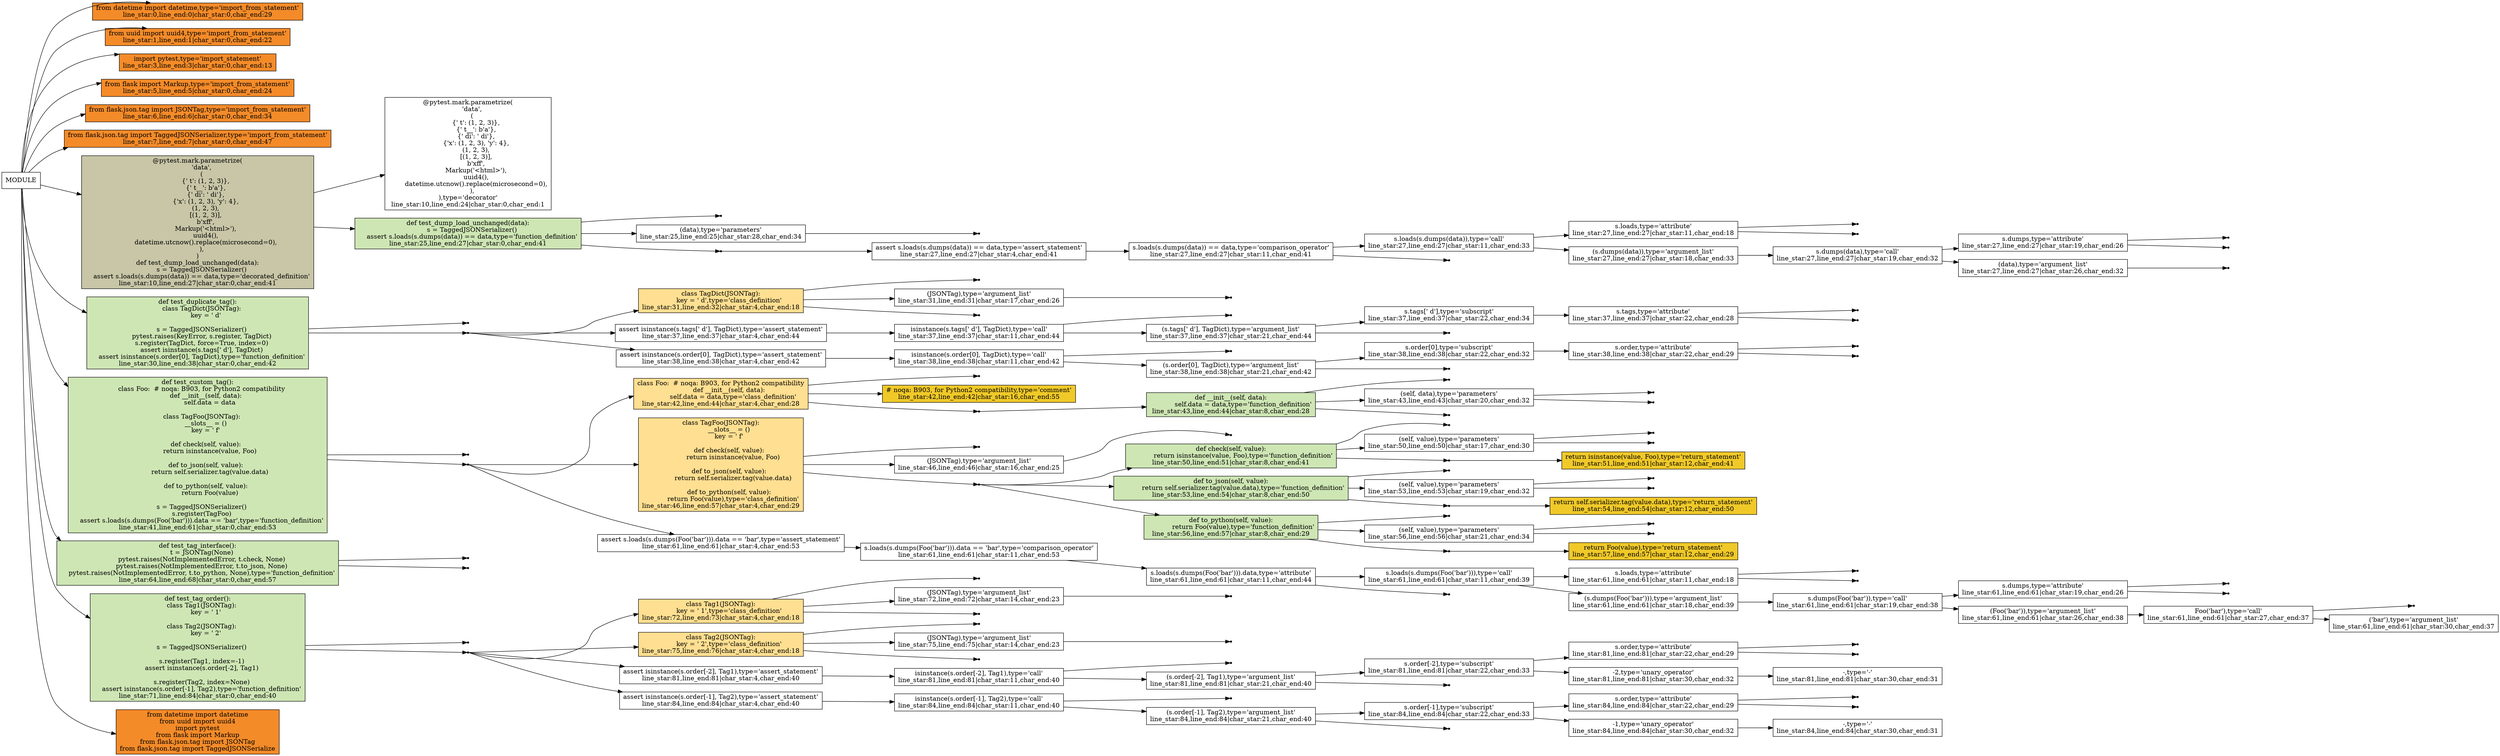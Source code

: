 digraph G{
rankdir="LR";
"MODULE"[shape="box",fillcolor="white",style=filled];
"from datetime import datetime,type='import_from_statement'\nline_star:0,line_end:0|char_star:0,char_end:29"[shape="box",fillcolor="#f48b29",style=filled];
"MODULE"->"from datetime import datetime,type='import_from_statement'\nline_star:0,line_end:0|char_star:0,char_end:29";
"from uuid import uuid4,type='import_from_statement'\nline_star:1,line_end:1|char_star:0,char_end:22"[shape="box",fillcolor="#f48b29",style=filled];
"MODULE"->"from uuid import uuid4,type='import_from_statement'\nline_star:1,line_end:1|char_star:0,char_end:22";
"import pytest,type='import_statement'\nline_star:3,line_end:3|char_star:0,char_end:13"[shape="box",fillcolor="#f48b29",style=filled];
"MODULE"->"import pytest,type='import_statement'\nline_star:3,line_end:3|char_star:0,char_end:13";
"from flask import Markup,type='import_from_statement'\nline_star:5,line_end:5|char_star:0,char_end:24"[shape="box",fillcolor="#f48b29",style=filled];
"MODULE"->"from flask import Markup,type='import_from_statement'\nline_star:5,line_end:5|char_star:0,char_end:24";
"from flask.json.tag import JSONTag,type='import_from_statement'\nline_star:6,line_end:6|char_star:0,char_end:34"[shape="box",fillcolor="#f48b29",style=filled];
"MODULE"->"from flask.json.tag import JSONTag,type='import_from_statement'\nline_star:6,line_end:6|char_star:0,char_end:34";
"from flask.json.tag import TaggedJSONSerializer,type='import_from_statement'\nline_star:7,line_end:7|char_star:0,char_end:47"[shape="box",fillcolor="#f48b29",style=filled];
"MODULE"->"from flask.json.tag import TaggedJSONSerializer,type='import_from_statement'\nline_star:7,line_end:7|char_star:0,char_end:47";
"@pytest.mark.parametrize(\n    'data',\n    (\n        {' t': (1, 2, 3)},\n        {' t__': b'a'},\n        {' di': ' di'},\n        {'x': (1, 2, 3), 'y': 4},\n        (1, 2, 3),\n        [(1, 2, 3)],\n        b'\xff',\n        Markup('<html>'),\n        uuid4(),\n        datetime.utcnow().replace(microsecond=0),\n    ),\n)\ndef test_dump_load_unchanged(data):\n    s = TaggedJSONSerializer()\n    assert s.loads(s.dumps(data)) == data,type='decorated_definition'\nline_star:10,line_end:27|char_star:0,char_end:41"[shape="box",fillcolor="#c8c6a7",style=filled];
"MODULE"->"@pytest.mark.parametrize(\n    'data',\n    (\n        {' t': (1, 2, 3)},\n        {' t__': b'a'},\n        {' di': ' di'},\n        {'x': (1, 2, 3), 'y': 4},\n        (1, 2, 3),\n        [(1, 2, 3)],\n        b'\xff',\n        Markup('<html>'),\n        uuid4(),\n        datetime.utcnow().replace(microsecond=0),\n    ),\n)\ndef test_dump_load_unchanged(data):\n    s = TaggedJSONSerializer()\n    assert s.loads(s.dumps(data)) == data,type='decorated_definition'\nline_star:10,line_end:27|char_star:0,char_end:41";
"@pytest.mark.parametrize(\n    'data',\n    (\n        {' t': (1, 2, 3)},\n        {' t__': b'a'},\n        {' di': ' di'},\n        {'x': (1, 2, 3), 'y': 4},\n        (1, 2, 3),\n        [(1, 2, 3)],\n        b'\xff',\n        Markup('<html>'),\n        uuid4(),\n        datetime.utcnow().replace(microsecond=0),\n    ),\n),type='decorator'\nline_star:10,line_end:24|char_star:0,char_end:1"[shape="box",fillcolor="white",style=filled];
"@pytest.mark.parametrize(\n    'data',\n    (\n        {' t': (1, 2, 3)},\n        {' t__': b'a'},\n        {' di': ' di'},\n        {'x': (1, 2, 3), 'y': 4},\n        (1, 2, 3),\n        [(1, 2, 3)],\n        b'\xff',\n        Markup('<html>'),\n        uuid4(),\n        datetime.utcnow().replace(microsecond=0),\n    ),\n)\ndef test_dump_load_unchanged(data):\n    s = TaggedJSONSerializer()\n    assert s.loads(s.dumps(data)) == data,type='decorated_definition'\nline_star:10,line_end:27|char_star:0,char_end:41"->"@pytest.mark.parametrize(\n    'data',\n    (\n        {' t': (1, 2, 3)},\n        {' t__': b'a'},\n        {' di': ' di'},\n        {'x': (1, 2, 3), 'y': 4},\n        (1, 2, 3),\n        [(1, 2, 3)],\n        b'\xff',\n        Markup('<html>'),\n        uuid4(),\n        datetime.utcnow().replace(microsecond=0),\n    ),\n),type='decorator'\nline_star:10,line_end:24|char_star:0,char_end:1";
"def test_dump_load_unchanged(data):\n    s = TaggedJSONSerializer()\n    assert s.loads(s.dumps(data)) == data,type='function_definition'\nline_star:25,line_end:27|char_star:0,char_end:41"[shape="box",fillcolor="#cee6b4",style=filled];
"@pytest.mark.parametrize(\n    'data',\n    (\n        {' t': (1, 2, 3)},\n        {' t__': b'a'},\n        {' di': ' di'},\n        {'x': (1, 2, 3), 'y': 4},\n        (1, 2, 3),\n        [(1, 2, 3)],\n        b'\xff',\n        Markup('<html>'),\n        uuid4(),\n        datetime.utcnow().replace(microsecond=0),\n    ),\n)\ndef test_dump_load_unchanged(data):\n    s = TaggedJSONSerializer()\n    assert s.loads(s.dumps(data)) == data,type='decorated_definition'\nline_star:10,line_end:27|char_star:0,char_end:41"->"def test_dump_load_unchanged(data):\n    s = TaggedJSONSerializer()\n    assert s.loads(s.dumps(data)) == data,type='function_definition'\nline_star:25,line_end:27|char_star:0,char_end:41";
"test_dump_load_unchanged,type='identifier'\nline_star:25,line_end:25|char_star:4,char_end:28"[shape="point",fillcolor="#121013",style=filled];
"def test_dump_load_unchanged(data):\n    s = TaggedJSONSerializer()\n    assert s.loads(s.dumps(data)) == data,type='function_definition'\nline_star:25,line_end:27|char_star:0,char_end:41"->"test_dump_load_unchanged,type='identifier'\nline_star:25,line_end:25|char_star:4,char_end:28";
"(data),type='parameters'\nline_star:25,line_end:25|char_star:28,char_end:34"[shape="box",fillcolor="white",style=filled];
"def test_dump_load_unchanged(data):\n    s = TaggedJSONSerializer()\n    assert s.loads(s.dumps(data)) == data,type='function_definition'\nline_star:25,line_end:27|char_star:0,char_end:41"->"(data),type='parameters'\nline_star:25,line_end:25|char_star:28,char_end:34";
"data,type='identifier'\nline_star:25,line_end:25|char_star:29,char_end:33"[shape="point",fillcolor="#121013",style=filled];
"(data),type='parameters'\nline_star:25,line_end:25|char_star:28,char_end:34"->"data,type='identifier'\nline_star:25,line_end:25|char_star:29,char_end:33";
"type='INFORMATION BLOCK'\nline_star:26,line_end:27|char_star:4,char_end:41"[shape="point",fillcolor="#121013",style=filled];
"def test_dump_load_unchanged(data):\n    s = TaggedJSONSerializer()\n    assert s.loads(s.dumps(data)) == data,type='function_definition'\nline_star:25,line_end:27|char_star:0,char_end:41"->"type='INFORMATION BLOCK'\nline_star:26,line_end:27|char_star:4,char_end:41";
"assert s.loads(s.dumps(data)) == data,type='assert_statement'\nline_star:27,line_end:27|char_star:4,char_end:41"[shape="box",fillcolor="white",style=filled];
"type='INFORMATION BLOCK'\nline_star:26,line_end:27|char_star:4,char_end:41"->"assert s.loads(s.dumps(data)) == data,type='assert_statement'\nline_star:27,line_end:27|char_star:4,char_end:41";
"s.loads(s.dumps(data)) == data,type='comparison_operator'\nline_star:27,line_end:27|char_star:11,char_end:41"[shape="box",fillcolor="white",style=filled];
"assert s.loads(s.dumps(data)) == data,type='assert_statement'\nline_star:27,line_end:27|char_star:4,char_end:41"->"s.loads(s.dumps(data)) == data,type='comparison_operator'\nline_star:27,line_end:27|char_star:11,char_end:41";
"s.loads(s.dumps(data)),type='call'\nline_star:27,line_end:27|char_star:11,char_end:33"[shape="box",fillcolor="white",style=filled];
"s.loads(s.dumps(data)) == data,type='comparison_operator'\nline_star:27,line_end:27|char_star:11,char_end:41"->"s.loads(s.dumps(data)),type='call'\nline_star:27,line_end:27|char_star:11,char_end:33";
"s.loads,type='attribute'\nline_star:27,line_end:27|char_star:11,char_end:18"[shape="box",fillcolor="white",style=filled];
"s.loads(s.dumps(data)),type='call'\nline_star:27,line_end:27|char_star:11,char_end:33"->"s.loads,type='attribute'\nline_star:27,line_end:27|char_star:11,char_end:18";
"s,type='identifier'\nline_star:27,line_end:27|char_star:11,char_end:12"[shape="point",fillcolor="#121013",style=filled];
"s.loads,type='attribute'\nline_star:27,line_end:27|char_star:11,char_end:18"->"s,type='identifier'\nline_star:27,line_end:27|char_star:11,char_end:12";
"loads,type='identifier'\nline_star:27,line_end:27|char_star:13,char_end:18"[shape="point",fillcolor="#121013",style=filled];
"s.loads,type='attribute'\nline_star:27,line_end:27|char_star:11,char_end:18"->"loads,type='identifier'\nline_star:27,line_end:27|char_star:13,char_end:18";
"(s.dumps(data)),type='argument_list'\nline_star:27,line_end:27|char_star:18,char_end:33"[shape="box",fillcolor="white",style=filled];
"s.loads(s.dumps(data)),type='call'\nline_star:27,line_end:27|char_star:11,char_end:33"->"(s.dumps(data)),type='argument_list'\nline_star:27,line_end:27|char_star:18,char_end:33";
"s.dumps(data),type='call'\nline_star:27,line_end:27|char_star:19,char_end:32"[shape="box",fillcolor="white",style=filled];
"(s.dumps(data)),type='argument_list'\nline_star:27,line_end:27|char_star:18,char_end:33"->"s.dumps(data),type='call'\nline_star:27,line_end:27|char_star:19,char_end:32";
"s.dumps,type='attribute'\nline_star:27,line_end:27|char_star:19,char_end:26"[shape="box",fillcolor="white",style=filled];
"s.dumps(data),type='call'\nline_star:27,line_end:27|char_star:19,char_end:32"->"s.dumps,type='attribute'\nline_star:27,line_end:27|char_star:19,char_end:26";
"s,type='identifier'\nline_star:27,line_end:27|char_star:19,char_end:20"[shape="point",fillcolor="#121013",style=filled];
"s.dumps,type='attribute'\nline_star:27,line_end:27|char_star:19,char_end:26"->"s,type='identifier'\nline_star:27,line_end:27|char_star:19,char_end:20";
"dumps,type='identifier'\nline_star:27,line_end:27|char_star:21,char_end:26"[shape="point",fillcolor="#121013",style=filled];
"s.dumps,type='attribute'\nline_star:27,line_end:27|char_star:19,char_end:26"->"dumps,type='identifier'\nline_star:27,line_end:27|char_star:21,char_end:26";
"(data),type='argument_list'\nline_star:27,line_end:27|char_star:26,char_end:32"[shape="box",fillcolor="white",style=filled];
"s.dumps(data),type='call'\nline_star:27,line_end:27|char_star:19,char_end:32"->"(data),type='argument_list'\nline_star:27,line_end:27|char_star:26,char_end:32";
"data,type='identifier'\nline_star:27,line_end:27|char_star:27,char_end:31"[shape="point",fillcolor="#121013",style=filled];
"(data),type='argument_list'\nline_star:27,line_end:27|char_star:26,char_end:32"->"data,type='identifier'\nline_star:27,line_end:27|char_star:27,char_end:31";
"data,type='identifier'\nline_star:27,line_end:27|char_star:37,char_end:41"[shape="point",fillcolor="#121013",style=filled];
"s.loads(s.dumps(data)) == data,type='comparison_operator'\nline_star:27,line_end:27|char_star:11,char_end:41"->"data,type='identifier'\nline_star:27,line_end:27|char_star:37,char_end:41";
"def test_duplicate_tag():\n    class TagDict(JSONTag):\n        key = ' d'\n\n    s = TaggedJSONSerializer()\n    pytest.raises(KeyError, s.register, TagDict)\n    s.register(TagDict, force=True, index=0)\n    assert isinstance(s.tags[' d'], TagDict)\n    assert isinstance(s.order[0], TagDict),type='function_definition'\nline_star:30,line_end:38|char_star:0,char_end:42"[shape="box",fillcolor="#cee6b4",style=filled];
"MODULE"->"def test_duplicate_tag():\n    class TagDict(JSONTag):\n        key = ' d'\n\n    s = TaggedJSONSerializer()\n    pytest.raises(KeyError, s.register, TagDict)\n    s.register(TagDict, force=True, index=0)\n    assert isinstance(s.tags[' d'], TagDict)\n    assert isinstance(s.order[0], TagDict),type='function_definition'\nline_star:30,line_end:38|char_star:0,char_end:42";
"test_duplicate_tag,type='identifier'\nline_star:30,line_end:30|char_star:4,char_end:22"[shape="point",fillcolor="#121013",style=filled];
"def test_duplicate_tag():\n    class TagDict(JSONTag):\n        key = ' d'\n\n    s = TaggedJSONSerializer()\n    pytest.raises(KeyError, s.register, TagDict)\n    s.register(TagDict, force=True, index=0)\n    assert isinstance(s.tags[' d'], TagDict)\n    assert isinstance(s.order[0], TagDict),type='function_definition'\nline_star:30,line_end:38|char_star:0,char_end:42"->"test_duplicate_tag,type='identifier'\nline_star:30,line_end:30|char_star:4,char_end:22";
"type='INFORMATION BLOCK'\nline_star:31,line_end:38|char_star:4,char_end:42"[shape="point",fillcolor="#121013",style=filled];
"def test_duplicate_tag():\n    class TagDict(JSONTag):\n        key = ' d'\n\n    s = TaggedJSONSerializer()\n    pytest.raises(KeyError, s.register, TagDict)\n    s.register(TagDict, force=True, index=0)\n    assert isinstance(s.tags[' d'], TagDict)\n    assert isinstance(s.order[0], TagDict),type='function_definition'\nline_star:30,line_end:38|char_star:0,char_end:42"->"type='INFORMATION BLOCK'\nline_star:31,line_end:38|char_star:4,char_end:42";
"class TagDict(JSONTag):\n        key = ' d',type='class_definition'\nline_star:31,line_end:32|char_star:4,char_end:18"[shape="box",fillcolor="#ffdf91",style=filled];
"type='INFORMATION BLOCK'\nline_star:31,line_end:38|char_star:4,char_end:42"->"class TagDict(JSONTag):\n        key = ' d',type='class_definition'\nline_star:31,line_end:32|char_star:4,char_end:18";
"TagDict,type='identifier'\nline_star:31,line_end:31|char_star:10,char_end:17"[shape="point",fillcolor="#121013",style=filled];
"class TagDict(JSONTag):\n        key = ' d',type='class_definition'\nline_star:31,line_end:32|char_star:4,char_end:18"->"TagDict,type='identifier'\nline_star:31,line_end:31|char_star:10,char_end:17";
"(JSONTag),type='argument_list'\nline_star:31,line_end:31|char_star:17,char_end:26"[shape="box",fillcolor="white",style=filled];
"class TagDict(JSONTag):\n        key = ' d',type='class_definition'\nline_star:31,line_end:32|char_star:4,char_end:18"->"(JSONTag),type='argument_list'\nline_star:31,line_end:31|char_star:17,char_end:26";
"JSONTag,type='identifier'\nline_star:31,line_end:31|char_star:18,char_end:25"[shape="point",fillcolor="#121013",style=filled];
"(JSONTag),type='argument_list'\nline_star:31,line_end:31|char_star:17,char_end:26"->"JSONTag,type='identifier'\nline_star:31,line_end:31|char_star:18,char_end:25";
"type='INFORMATION BLOCK'\nline_star:32,line_end:32|char_star:8,char_end:18"[shape="point",fillcolor="#121013",style=filled];
"class TagDict(JSONTag):\n        key = ' d',type='class_definition'\nline_star:31,line_end:32|char_star:4,char_end:18"->"type='INFORMATION BLOCK'\nline_star:32,line_end:32|char_star:8,char_end:18";
"assert isinstance(s.tags[' d'], TagDict),type='assert_statement'\nline_star:37,line_end:37|char_star:4,char_end:44"[shape="box",fillcolor="white",style=filled];
"type='INFORMATION BLOCK'\nline_star:31,line_end:38|char_star:4,char_end:42"->"assert isinstance(s.tags[' d'], TagDict),type='assert_statement'\nline_star:37,line_end:37|char_star:4,char_end:44";
"isinstance(s.tags[' d'], TagDict),type='call'\nline_star:37,line_end:37|char_star:11,char_end:44"[shape="box",fillcolor="white",style=filled];
"assert isinstance(s.tags[' d'], TagDict),type='assert_statement'\nline_star:37,line_end:37|char_star:4,char_end:44"->"isinstance(s.tags[' d'], TagDict),type='call'\nline_star:37,line_end:37|char_star:11,char_end:44";
"isinstance,type='identifier'\nline_star:37,line_end:37|char_star:11,char_end:21"[shape="point",fillcolor="#121013",style=filled];
"isinstance(s.tags[' d'], TagDict),type='call'\nline_star:37,line_end:37|char_star:11,char_end:44"->"isinstance,type='identifier'\nline_star:37,line_end:37|char_star:11,char_end:21";
"(s.tags[' d'], TagDict),type='argument_list'\nline_star:37,line_end:37|char_star:21,char_end:44"[shape="box",fillcolor="white",style=filled];
"isinstance(s.tags[' d'], TagDict),type='call'\nline_star:37,line_end:37|char_star:11,char_end:44"->"(s.tags[' d'], TagDict),type='argument_list'\nline_star:37,line_end:37|char_star:21,char_end:44";
"s.tags[' d'],type='subscript'\nline_star:37,line_end:37|char_star:22,char_end:34"[shape="box",fillcolor="white",style=filled];
"(s.tags[' d'], TagDict),type='argument_list'\nline_star:37,line_end:37|char_star:21,char_end:44"->"s.tags[' d'],type='subscript'\nline_star:37,line_end:37|char_star:22,char_end:34";
"s.tags,type='attribute'\nline_star:37,line_end:37|char_star:22,char_end:28"[shape="box",fillcolor="white",style=filled];
"s.tags[' d'],type='subscript'\nline_star:37,line_end:37|char_star:22,char_end:34"->"s.tags,type='attribute'\nline_star:37,line_end:37|char_star:22,char_end:28";
"s,type='identifier'\nline_star:37,line_end:37|char_star:22,char_end:23"[shape="point",fillcolor="#121013",style=filled];
"s.tags,type='attribute'\nline_star:37,line_end:37|char_star:22,char_end:28"->"s,type='identifier'\nline_star:37,line_end:37|char_star:22,char_end:23";
"tags,type='identifier'\nline_star:37,line_end:37|char_star:24,char_end:28"[shape="point",fillcolor="#121013",style=filled];
"s.tags,type='attribute'\nline_star:37,line_end:37|char_star:22,char_end:28"->"tags,type='identifier'\nline_star:37,line_end:37|char_star:24,char_end:28";
"TagDict,type='identifier'\nline_star:37,line_end:37|char_star:36,char_end:43"[shape="point",fillcolor="#121013",style=filled];
"(s.tags[' d'], TagDict),type='argument_list'\nline_star:37,line_end:37|char_star:21,char_end:44"->"TagDict,type='identifier'\nline_star:37,line_end:37|char_star:36,char_end:43";
"assert isinstance(s.order[0], TagDict),type='assert_statement'\nline_star:38,line_end:38|char_star:4,char_end:42"[shape="box",fillcolor="white",style=filled];
"type='INFORMATION BLOCK'\nline_star:31,line_end:38|char_star:4,char_end:42"->"assert isinstance(s.order[0], TagDict),type='assert_statement'\nline_star:38,line_end:38|char_star:4,char_end:42";
"isinstance(s.order[0], TagDict),type='call'\nline_star:38,line_end:38|char_star:11,char_end:42"[shape="box",fillcolor="white",style=filled];
"assert isinstance(s.order[0], TagDict),type='assert_statement'\nline_star:38,line_end:38|char_star:4,char_end:42"->"isinstance(s.order[0], TagDict),type='call'\nline_star:38,line_end:38|char_star:11,char_end:42";
"isinstance,type='identifier'\nline_star:38,line_end:38|char_star:11,char_end:21"[shape="point",fillcolor="#121013",style=filled];
"isinstance(s.order[0], TagDict),type='call'\nline_star:38,line_end:38|char_star:11,char_end:42"->"isinstance,type='identifier'\nline_star:38,line_end:38|char_star:11,char_end:21";
"(s.order[0], TagDict),type='argument_list'\nline_star:38,line_end:38|char_star:21,char_end:42"[shape="box",fillcolor="white",style=filled];
"isinstance(s.order[0], TagDict),type='call'\nline_star:38,line_end:38|char_star:11,char_end:42"->"(s.order[0], TagDict),type='argument_list'\nline_star:38,line_end:38|char_star:21,char_end:42";
"s.order[0],type='subscript'\nline_star:38,line_end:38|char_star:22,char_end:32"[shape="box",fillcolor="white",style=filled];
"(s.order[0], TagDict),type='argument_list'\nline_star:38,line_end:38|char_star:21,char_end:42"->"s.order[0],type='subscript'\nline_star:38,line_end:38|char_star:22,char_end:32";
"s.order,type='attribute'\nline_star:38,line_end:38|char_star:22,char_end:29"[shape="box",fillcolor="white",style=filled];
"s.order[0],type='subscript'\nline_star:38,line_end:38|char_star:22,char_end:32"->"s.order,type='attribute'\nline_star:38,line_end:38|char_star:22,char_end:29";
"s,type='identifier'\nline_star:38,line_end:38|char_star:22,char_end:23"[shape="point",fillcolor="#121013",style=filled];
"s.order,type='attribute'\nline_star:38,line_end:38|char_star:22,char_end:29"->"s,type='identifier'\nline_star:38,line_end:38|char_star:22,char_end:23";
"order,type='identifier'\nline_star:38,line_end:38|char_star:24,char_end:29"[shape="point",fillcolor="#121013",style=filled];
"s.order,type='attribute'\nline_star:38,line_end:38|char_star:22,char_end:29"->"order,type='identifier'\nline_star:38,line_end:38|char_star:24,char_end:29";
"TagDict,type='identifier'\nline_star:38,line_end:38|char_star:34,char_end:41"[shape="point",fillcolor="#121013",style=filled];
"(s.order[0], TagDict),type='argument_list'\nline_star:38,line_end:38|char_star:21,char_end:42"->"TagDict,type='identifier'\nline_star:38,line_end:38|char_star:34,char_end:41";
"def test_custom_tag():\n    class Foo:  # noqa: B903, for Python2 compatibility\n        def __init__(self, data):\n            self.data = data\n\n    class TagFoo(JSONTag):\n        __slots__ = ()\n        key = ' f'\n\n        def check(self, value):\n            return isinstance(value, Foo)\n\n        def to_json(self, value):\n            return self.serializer.tag(value.data)\n\n        def to_python(self, value):\n            return Foo(value)\n\n    s = TaggedJSONSerializer()\n    s.register(TagFoo)\n    assert s.loads(s.dumps(Foo('bar'))).data == 'bar',type='function_definition'\nline_star:41,line_end:61|char_star:0,char_end:53"[shape="box",fillcolor="#cee6b4",style=filled];
"MODULE"->"def test_custom_tag():\n    class Foo:  # noqa: B903, for Python2 compatibility\n        def __init__(self, data):\n            self.data = data\n\n    class TagFoo(JSONTag):\n        __slots__ = ()\n        key = ' f'\n\n        def check(self, value):\n            return isinstance(value, Foo)\n\n        def to_json(self, value):\n            return self.serializer.tag(value.data)\n\n        def to_python(self, value):\n            return Foo(value)\n\n    s = TaggedJSONSerializer()\n    s.register(TagFoo)\n    assert s.loads(s.dumps(Foo('bar'))).data == 'bar',type='function_definition'\nline_star:41,line_end:61|char_star:0,char_end:53";
"test_custom_tag,type='identifier'\nline_star:41,line_end:41|char_star:4,char_end:19"[shape="point",fillcolor="#121013",style=filled];
"def test_custom_tag():\n    class Foo:  # noqa: B903, for Python2 compatibility\n        def __init__(self, data):\n            self.data = data\n\n    class TagFoo(JSONTag):\n        __slots__ = ()\n        key = ' f'\n\n        def check(self, value):\n            return isinstance(value, Foo)\n\n        def to_json(self, value):\n            return self.serializer.tag(value.data)\n\n        def to_python(self, value):\n            return Foo(value)\n\n    s = TaggedJSONSerializer()\n    s.register(TagFoo)\n    assert s.loads(s.dumps(Foo('bar'))).data == 'bar',type='function_definition'\nline_star:41,line_end:61|char_star:0,char_end:53"->"test_custom_tag,type='identifier'\nline_star:41,line_end:41|char_star:4,char_end:19";
"type='INFORMATION BLOCK'\nline_star:42,line_end:61|char_star:4,char_end:53"[shape="point",fillcolor="#121013",style=filled];
"def test_custom_tag():\n    class Foo:  # noqa: B903, for Python2 compatibility\n        def __init__(self, data):\n            self.data = data\n\n    class TagFoo(JSONTag):\n        __slots__ = ()\n        key = ' f'\n\n        def check(self, value):\n            return isinstance(value, Foo)\n\n        def to_json(self, value):\n            return self.serializer.tag(value.data)\n\n        def to_python(self, value):\n            return Foo(value)\n\n    s = TaggedJSONSerializer()\n    s.register(TagFoo)\n    assert s.loads(s.dumps(Foo('bar'))).data == 'bar',type='function_definition'\nline_star:41,line_end:61|char_star:0,char_end:53"->"type='INFORMATION BLOCK'\nline_star:42,line_end:61|char_star:4,char_end:53";
"class Foo:  # noqa: B903, for Python2 compatibility\n        def __init__(self, data):\n            self.data = data,type='class_definition'\nline_star:42,line_end:44|char_star:4,char_end:28"[shape="box",fillcolor="#ffdf91",style=filled];
"type='INFORMATION BLOCK'\nline_star:42,line_end:61|char_star:4,char_end:53"->"class Foo:  # noqa: B903, for Python2 compatibility\n        def __init__(self, data):\n            self.data = data,type='class_definition'\nline_star:42,line_end:44|char_star:4,char_end:28";
"Foo,type='identifier'\nline_star:42,line_end:42|char_star:10,char_end:13"[shape="point",fillcolor="#121013",style=filled];
"class Foo:  # noqa: B903, for Python2 compatibility\n        def __init__(self, data):\n            self.data = data,type='class_definition'\nline_star:42,line_end:44|char_star:4,char_end:28"->"Foo,type='identifier'\nline_star:42,line_end:42|char_star:10,char_end:13";
"# noqa: B903, for Python2 compatibility,type='comment'\nline_star:42,line_end:42|char_star:16,char_end:55"[shape="box",fillcolor="#f0c929",style=filled];
"class Foo:  # noqa: B903, for Python2 compatibility\n        def __init__(self, data):\n            self.data = data,type='class_definition'\nline_star:42,line_end:44|char_star:4,char_end:28"->"# noqa: B903, for Python2 compatibility,type='comment'\nline_star:42,line_end:42|char_star:16,char_end:55";
"type='INFORMATION BLOCK'\nline_star:43,line_end:44|char_star:8,char_end:28"[shape="point",fillcolor="#121013",style=filled];
"class Foo:  # noqa: B903, for Python2 compatibility\n        def __init__(self, data):\n            self.data = data,type='class_definition'\nline_star:42,line_end:44|char_star:4,char_end:28"->"type='INFORMATION BLOCK'\nline_star:43,line_end:44|char_star:8,char_end:28";
"def __init__(self, data):\n            self.data = data,type='function_definition'\nline_star:43,line_end:44|char_star:8,char_end:28"[shape="box",fillcolor="#cee6b4",style=filled];
"type='INFORMATION BLOCK'\nline_star:43,line_end:44|char_star:8,char_end:28"->"def __init__(self, data):\n            self.data = data,type='function_definition'\nline_star:43,line_end:44|char_star:8,char_end:28";
"__init__,type='identifier'\nline_star:43,line_end:43|char_star:12,char_end:20"[shape="point",fillcolor="#121013",style=filled];
"def __init__(self, data):\n            self.data = data,type='function_definition'\nline_star:43,line_end:44|char_star:8,char_end:28"->"__init__,type='identifier'\nline_star:43,line_end:43|char_star:12,char_end:20";
"(self, data),type='parameters'\nline_star:43,line_end:43|char_star:20,char_end:32"[shape="box",fillcolor="white",style=filled];
"def __init__(self, data):\n            self.data = data,type='function_definition'\nline_star:43,line_end:44|char_star:8,char_end:28"->"(self, data),type='parameters'\nline_star:43,line_end:43|char_star:20,char_end:32";
"self,type='identifier'\nline_star:43,line_end:43|char_star:21,char_end:25"[shape="point",fillcolor="#121013",style=filled];
"(self, data),type='parameters'\nline_star:43,line_end:43|char_star:20,char_end:32"->"self,type='identifier'\nline_star:43,line_end:43|char_star:21,char_end:25";
"data,type='identifier'\nline_star:43,line_end:43|char_star:27,char_end:31"[shape="point",fillcolor="#121013",style=filled];
"(self, data),type='parameters'\nline_star:43,line_end:43|char_star:20,char_end:32"->"data,type='identifier'\nline_star:43,line_end:43|char_star:27,char_end:31";
"type='INFORMATION BLOCK'\nline_star:44,line_end:44|char_star:12,char_end:28"[shape="point",fillcolor="#121013",style=filled];
"def __init__(self, data):\n            self.data = data,type='function_definition'\nline_star:43,line_end:44|char_star:8,char_end:28"->"type='INFORMATION BLOCK'\nline_star:44,line_end:44|char_star:12,char_end:28";
"class TagFoo(JSONTag):\n        __slots__ = ()\n        key = ' f'\n\n        def check(self, value):\n            return isinstance(value, Foo)\n\n        def to_json(self, value):\n            return self.serializer.tag(value.data)\n\n        def to_python(self, value):\n            return Foo(value),type='class_definition'\nline_star:46,line_end:57|char_star:4,char_end:29"[shape="box",fillcolor="#ffdf91",style=filled];
"type='INFORMATION BLOCK'\nline_star:42,line_end:61|char_star:4,char_end:53"->"class TagFoo(JSONTag):\n        __slots__ = ()\n        key = ' f'\n\n        def check(self, value):\n            return isinstance(value, Foo)\n\n        def to_json(self, value):\n            return self.serializer.tag(value.data)\n\n        def to_python(self, value):\n            return Foo(value),type='class_definition'\nline_star:46,line_end:57|char_star:4,char_end:29";
"TagFoo,type='identifier'\nline_star:46,line_end:46|char_star:10,char_end:16"[shape="point",fillcolor="#121013",style=filled];
"class TagFoo(JSONTag):\n        __slots__ = ()\n        key = ' f'\n\n        def check(self, value):\n            return isinstance(value, Foo)\n\n        def to_json(self, value):\n            return self.serializer.tag(value.data)\n\n        def to_python(self, value):\n            return Foo(value),type='class_definition'\nline_star:46,line_end:57|char_star:4,char_end:29"->"TagFoo,type='identifier'\nline_star:46,line_end:46|char_star:10,char_end:16";
"(JSONTag),type='argument_list'\nline_star:46,line_end:46|char_star:16,char_end:25"[shape="box",fillcolor="white",style=filled];
"class TagFoo(JSONTag):\n        __slots__ = ()\n        key = ' f'\n\n        def check(self, value):\n            return isinstance(value, Foo)\n\n        def to_json(self, value):\n            return self.serializer.tag(value.data)\n\n        def to_python(self, value):\n            return Foo(value),type='class_definition'\nline_star:46,line_end:57|char_star:4,char_end:29"->"(JSONTag),type='argument_list'\nline_star:46,line_end:46|char_star:16,char_end:25";
"JSONTag,type='identifier'\nline_star:46,line_end:46|char_star:17,char_end:24"[shape="point",fillcolor="#121013",style=filled];
"(JSONTag),type='argument_list'\nline_star:46,line_end:46|char_star:16,char_end:25"->"JSONTag,type='identifier'\nline_star:46,line_end:46|char_star:17,char_end:24";
"type='INFORMATION BLOCK'\nline_star:47,line_end:57|char_star:8,char_end:29"[shape="point",fillcolor="#121013",style=filled];
"class TagFoo(JSONTag):\n        __slots__ = ()\n        key = ' f'\n\n        def check(self, value):\n            return isinstance(value, Foo)\n\n        def to_json(self, value):\n            return self.serializer.tag(value.data)\n\n        def to_python(self, value):\n            return Foo(value),type='class_definition'\nline_star:46,line_end:57|char_star:4,char_end:29"->"type='INFORMATION BLOCK'\nline_star:47,line_end:57|char_star:8,char_end:29";
"def check(self, value):\n            return isinstance(value, Foo),type='function_definition'\nline_star:50,line_end:51|char_star:8,char_end:41"[shape="box",fillcolor="#cee6b4",style=filled];
"type='INFORMATION BLOCK'\nline_star:47,line_end:57|char_star:8,char_end:29"->"def check(self, value):\n            return isinstance(value, Foo),type='function_definition'\nline_star:50,line_end:51|char_star:8,char_end:41";
"check,type='identifier'\nline_star:50,line_end:50|char_star:12,char_end:17"[shape="point",fillcolor="#121013",style=filled];
"def check(self, value):\n            return isinstance(value, Foo),type='function_definition'\nline_star:50,line_end:51|char_star:8,char_end:41"->"check,type='identifier'\nline_star:50,line_end:50|char_star:12,char_end:17";
"(self, value),type='parameters'\nline_star:50,line_end:50|char_star:17,char_end:30"[shape="box",fillcolor="white",style=filled];
"def check(self, value):\n            return isinstance(value, Foo),type='function_definition'\nline_star:50,line_end:51|char_star:8,char_end:41"->"(self, value),type='parameters'\nline_star:50,line_end:50|char_star:17,char_end:30";
"self,type='identifier'\nline_star:50,line_end:50|char_star:18,char_end:22"[shape="point",fillcolor="#121013",style=filled];
"(self, value),type='parameters'\nline_star:50,line_end:50|char_star:17,char_end:30"->"self,type='identifier'\nline_star:50,line_end:50|char_star:18,char_end:22";
"value,type='identifier'\nline_star:50,line_end:50|char_star:24,char_end:29"[shape="point",fillcolor="#121013",style=filled];
"(self, value),type='parameters'\nline_star:50,line_end:50|char_star:17,char_end:30"->"value,type='identifier'\nline_star:50,line_end:50|char_star:24,char_end:29";
"type='INFORMATION BLOCK'\nline_star:51,line_end:51|char_star:12,char_end:41"[shape="point",fillcolor="#121013",style=filled];
"def check(self, value):\n            return isinstance(value, Foo),type='function_definition'\nline_star:50,line_end:51|char_star:8,char_end:41"->"type='INFORMATION BLOCK'\nline_star:51,line_end:51|char_star:12,char_end:41";
"return isinstance(value, Foo),type='return_statement'\nline_star:51,line_end:51|char_star:12,char_end:41"[shape="box",fillcolor="#f0c929",style=filled];
"type='INFORMATION BLOCK'\nline_star:51,line_end:51|char_star:12,char_end:41"->"return isinstance(value, Foo),type='return_statement'\nline_star:51,line_end:51|char_star:12,char_end:41";
"def to_json(self, value):\n            return self.serializer.tag(value.data),type='function_definition'\nline_star:53,line_end:54|char_star:8,char_end:50"[shape="box",fillcolor="#cee6b4",style=filled];
"type='INFORMATION BLOCK'\nline_star:47,line_end:57|char_star:8,char_end:29"->"def to_json(self, value):\n            return self.serializer.tag(value.data),type='function_definition'\nline_star:53,line_end:54|char_star:8,char_end:50";
"to_json,type='identifier'\nline_star:53,line_end:53|char_star:12,char_end:19"[shape="point",fillcolor="#121013",style=filled];
"def to_json(self, value):\n            return self.serializer.tag(value.data),type='function_definition'\nline_star:53,line_end:54|char_star:8,char_end:50"->"to_json,type='identifier'\nline_star:53,line_end:53|char_star:12,char_end:19";
"(self, value),type='parameters'\nline_star:53,line_end:53|char_star:19,char_end:32"[shape="box",fillcolor="white",style=filled];
"def to_json(self, value):\n            return self.serializer.tag(value.data),type='function_definition'\nline_star:53,line_end:54|char_star:8,char_end:50"->"(self, value),type='parameters'\nline_star:53,line_end:53|char_star:19,char_end:32";
"self,type='identifier'\nline_star:53,line_end:53|char_star:20,char_end:24"[shape="point",fillcolor="#121013",style=filled];
"(self, value),type='parameters'\nline_star:53,line_end:53|char_star:19,char_end:32"->"self,type='identifier'\nline_star:53,line_end:53|char_star:20,char_end:24";
"value,type='identifier'\nline_star:53,line_end:53|char_star:26,char_end:31"[shape="point",fillcolor="#121013",style=filled];
"(self, value),type='parameters'\nline_star:53,line_end:53|char_star:19,char_end:32"->"value,type='identifier'\nline_star:53,line_end:53|char_star:26,char_end:31";
"type='INFORMATION BLOCK'\nline_star:54,line_end:54|char_star:12,char_end:50"[shape="point",fillcolor="#121013",style=filled];
"def to_json(self, value):\n            return self.serializer.tag(value.data),type='function_definition'\nline_star:53,line_end:54|char_star:8,char_end:50"->"type='INFORMATION BLOCK'\nline_star:54,line_end:54|char_star:12,char_end:50";
"return self.serializer.tag(value.data),type='return_statement'\nline_star:54,line_end:54|char_star:12,char_end:50"[shape="box",fillcolor="#f0c929",style=filled];
"type='INFORMATION BLOCK'\nline_star:54,line_end:54|char_star:12,char_end:50"->"return self.serializer.tag(value.data),type='return_statement'\nline_star:54,line_end:54|char_star:12,char_end:50";
"def to_python(self, value):\n            return Foo(value),type='function_definition'\nline_star:56,line_end:57|char_star:8,char_end:29"[shape="box",fillcolor="#cee6b4",style=filled];
"type='INFORMATION BLOCK'\nline_star:47,line_end:57|char_star:8,char_end:29"->"def to_python(self, value):\n            return Foo(value),type='function_definition'\nline_star:56,line_end:57|char_star:8,char_end:29";
"to_python,type='identifier'\nline_star:56,line_end:56|char_star:12,char_end:21"[shape="point",fillcolor="#121013",style=filled];
"def to_python(self, value):\n            return Foo(value),type='function_definition'\nline_star:56,line_end:57|char_star:8,char_end:29"->"to_python,type='identifier'\nline_star:56,line_end:56|char_star:12,char_end:21";
"(self, value),type='parameters'\nline_star:56,line_end:56|char_star:21,char_end:34"[shape="box",fillcolor="white",style=filled];
"def to_python(self, value):\n            return Foo(value),type='function_definition'\nline_star:56,line_end:57|char_star:8,char_end:29"->"(self, value),type='parameters'\nline_star:56,line_end:56|char_star:21,char_end:34";
"self,type='identifier'\nline_star:56,line_end:56|char_star:22,char_end:26"[shape="point",fillcolor="#121013",style=filled];
"(self, value),type='parameters'\nline_star:56,line_end:56|char_star:21,char_end:34"->"self,type='identifier'\nline_star:56,line_end:56|char_star:22,char_end:26";
"value,type='identifier'\nline_star:56,line_end:56|char_star:28,char_end:33"[shape="point",fillcolor="#121013",style=filled];
"(self, value),type='parameters'\nline_star:56,line_end:56|char_star:21,char_end:34"->"value,type='identifier'\nline_star:56,line_end:56|char_star:28,char_end:33";
"type='INFORMATION BLOCK'\nline_star:57,line_end:57|char_star:12,char_end:29"[shape="point",fillcolor="#121013",style=filled];
"def to_python(self, value):\n            return Foo(value),type='function_definition'\nline_star:56,line_end:57|char_star:8,char_end:29"->"type='INFORMATION BLOCK'\nline_star:57,line_end:57|char_star:12,char_end:29";
"return Foo(value),type='return_statement'\nline_star:57,line_end:57|char_star:12,char_end:29"[shape="box",fillcolor="#f0c929",style=filled];
"type='INFORMATION BLOCK'\nline_star:57,line_end:57|char_star:12,char_end:29"->"return Foo(value),type='return_statement'\nline_star:57,line_end:57|char_star:12,char_end:29";
"assert s.loads(s.dumps(Foo('bar'))).data == 'bar',type='assert_statement'\nline_star:61,line_end:61|char_star:4,char_end:53"[shape="box",fillcolor="white",style=filled];
"type='INFORMATION BLOCK'\nline_star:42,line_end:61|char_star:4,char_end:53"->"assert s.loads(s.dumps(Foo('bar'))).data == 'bar',type='assert_statement'\nline_star:61,line_end:61|char_star:4,char_end:53";
"s.loads(s.dumps(Foo('bar'))).data == 'bar',type='comparison_operator'\nline_star:61,line_end:61|char_star:11,char_end:53"[shape="box",fillcolor="white",style=filled];
"assert s.loads(s.dumps(Foo('bar'))).data == 'bar',type='assert_statement'\nline_star:61,line_end:61|char_star:4,char_end:53"->"s.loads(s.dumps(Foo('bar'))).data == 'bar',type='comparison_operator'\nline_star:61,line_end:61|char_star:11,char_end:53";
"s.loads(s.dumps(Foo('bar'))).data,type='attribute'\nline_star:61,line_end:61|char_star:11,char_end:44"[shape="box",fillcolor="white",style=filled];
"s.loads(s.dumps(Foo('bar'))).data == 'bar',type='comparison_operator'\nline_star:61,line_end:61|char_star:11,char_end:53"->"s.loads(s.dumps(Foo('bar'))).data,type='attribute'\nline_star:61,line_end:61|char_star:11,char_end:44";
"s.loads(s.dumps(Foo('bar'))),type='call'\nline_star:61,line_end:61|char_star:11,char_end:39"[shape="box",fillcolor="white",style=filled];
"s.loads(s.dumps(Foo('bar'))).data,type='attribute'\nline_star:61,line_end:61|char_star:11,char_end:44"->"s.loads(s.dumps(Foo('bar'))),type='call'\nline_star:61,line_end:61|char_star:11,char_end:39";
"s.loads,type='attribute'\nline_star:61,line_end:61|char_star:11,char_end:18"[shape="box",fillcolor="white",style=filled];
"s.loads(s.dumps(Foo('bar'))),type='call'\nline_star:61,line_end:61|char_star:11,char_end:39"->"s.loads,type='attribute'\nline_star:61,line_end:61|char_star:11,char_end:18";
"s,type='identifier'\nline_star:61,line_end:61|char_star:11,char_end:12"[shape="point",fillcolor="#121013",style=filled];
"s.loads,type='attribute'\nline_star:61,line_end:61|char_star:11,char_end:18"->"s,type='identifier'\nline_star:61,line_end:61|char_star:11,char_end:12";
"loads,type='identifier'\nline_star:61,line_end:61|char_star:13,char_end:18"[shape="point",fillcolor="#121013",style=filled];
"s.loads,type='attribute'\nline_star:61,line_end:61|char_star:11,char_end:18"->"loads,type='identifier'\nline_star:61,line_end:61|char_star:13,char_end:18";
"(s.dumps(Foo('bar'))),type='argument_list'\nline_star:61,line_end:61|char_star:18,char_end:39"[shape="box",fillcolor="white",style=filled];
"s.loads(s.dumps(Foo('bar'))),type='call'\nline_star:61,line_end:61|char_star:11,char_end:39"->"(s.dumps(Foo('bar'))),type='argument_list'\nline_star:61,line_end:61|char_star:18,char_end:39";
"s.dumps(Foo('bar')),type='call'\nline_star:61,line_end:61|char_star:19,char_end:38"[shape="box",fillcolor="white",style=filled];
"(s.dumps(Foo('bar'))),type='argument_list'\nline_star:61,line_end:61|char_star:18,char_end:39"->"s.dumps(Foo('bar')),type='call'\nline_star:61,line_end:61|char_star:19,char_end:38";
"s.dumps,type='attribute'\nline_star:61,line_end:61|char_star:19,char_end:26"[shape="box",fillcolor="white",style=filled];
"s.dumps(Foo('bar')),type='call'\nline_star:61,line_end:61|char_star:19,char_end:38"->"s.dumps,type='attribute'\nline_star:61,line_end:61|char_star:19,char_end:26";
"s,type='identifier'\nline_star:61,line_end:61|char_star:19,char_end:20"[shape="point",fillcolor="#121013",style=filled];
"s.dumps,type='attribute'\nline_star:61,line_end:61|char_star:19,char_end:26"->"s,type='identifier'\nline_star:61,line_end:61|char_star:19,char_end:20";
"dumps,type='identifier'\nline_star:61,line_end:61|char_star:21,char_end:26"[shape="point",fillcolor="#121013",style=filled];
"s.dumps,type='attribute'\nline_star:61,line_end:61|char_star:19,char_end:26"->"dumps,type='identifier'\nline_star:61,line_end:61|char_star:21,char_end:26";
"(Foo('bar')),type='argument_list'\nline_star:61,line_end:61|char_star:26,char_end:38"[shape="box",fillcolor="white",style=filled];
"s.dumps(Foo('bar')),type='call'\nline_star:61,line_end:61|char_star:19,char_end:38"->"(Foo('bar')),type='argument_list'\nline_star:61,line_end:61|char_star:26,char_end:38";
"Foo('bar'),type='call'\nline_star:61,line_end:61|char_star:27,char_end:37"[shape="box",fillcolor="white",style=filled];
"(Foo('bar')),type='argument_list'\nline_star:61,line_end:61|char_star:26,char_end:38"->"Foo('bar'),type='call'\nline_star:61,line_end:61|char_star:27,char_end:37";
"Foo,type='identifier'\nline_star:61,line_end:61|char_star:27,char_end:30"[shape="point",fillcolor="#121013",style=filled];
"Foo('bar'),type='call'\nline_star:61,line_end:61|char_star:27,char_end:37"->"Foo,type='identifier'\nline_star:61,line_end:61|char_star:27,char_end:30";
"('bar'),type='argument_list'\nline_star:61,line_end:61|char_star:30,char_end:37"[shape="box",fillcolor="white",style=filled];
"Foo('bar'),type='call'\nline_star:61,line_end:61|char_star:27,char_end:37"->"('bar'),type='argument_list'\nline_star:61,line_end:61|char_star:30,char_end:37";
"data,type='identifier'\nline_star:61,line_end:61|char_star:40,char_end:44"[shape="point",fillcolor="#121013",style=filled];
"s.loads(s.dumps(Foo('bar'))).data,type='attribute'\nline_star:61,line_end:61|char_star:11,char_end:44"->"data,type='identifier'\nline_star:61,line_end:61|char_star:40,char_end:44";
"def test_tag_interface():\n    t = JSONTag(None)\n    pytest.raises(NotImplementedError, t.check, None)\n    pytest.raises(NotImplementedError, t.to_json, None)\n    pytest.raises(NotImplementedError, t.to_python, None),type='function_definition'\nline_star:64,line_end:68|char_star:0,char_end:57"[shape="box",fillcolor="#cee6b4",style=filled];
"MODULE"->"def test_tag_interface():\n    t = JSONTag(None)\n    pytest.raises(NotImplementedError, t.check, None)\n    pytest.raises(NotImplementedError, t.to_json, None)\n    pytest.raises(NotImplementedError, t.to_python, None),type='function_definition'\nline_star:64,line_end:68|char_star:0,char_end:57";
"test_tag_interface,type='identifier'\nline_star:64,line_end:64|char_star:4,char_end:22"[shape="point",fillcolor="#121013",style=filled];
"def test_tag_interface():\n    t = JSONTag(None)\n    pytest.raises(NotImplementedError, t.check, None)\n    pytest.raises(NotImplementedError, t.to_json, None)\n    pytest.raises(NotImplementedError, t.to_python, None),type='function_definition'\nline_star:64,line_end:68|char_star:0,char_end:57"->"test_tag_interface,type='identifier'\nline_star:64,line_end:64|char_star:4,char_end:22";
"type='INFORMATION BLOCK'\nline_star:65,line_end:68|char_star:4,char_end:57"[shape="point",fillcolor="#121013",style=filled];
"def test_tag_interface():\n    t = JSONTag(None)\n    pytest.raises(NotImplementedError, t.check, None)\n    pytest.raises(NotImplementedError, t.to_json, None)\n    pytest.raises(NotImplementedError, t.to_python, None),type='function_definition'\nline_star:64,line_end:68|char_star:0,char_end:57"->"type='INFORMATION BLOCK'\nline_star:65,line_end:68|char_star:4,char_end:57";
"def test_tag_order():\n    class Tag1(JSONTag):\n        key = ' 1'\n\n    class Tag2(JSONTag):\n        key = ' 2'\n\n    s = TaggedJSONSerializer()\n\n    s.register(Tag1, index=-1)\n    assert isinstance(s.order[-2], Tag1)\n\n    s.register(Tag2, index=None)\n    assert isinstance(s.order[-1], Tag2),type='function_definition'\nline_star:71,line_end:84|char_star:0,char_end:40"[shape="box",fillcolor="#cee6b4",style=filled];
"MODULE"->"def test_tag_order():\n    class Tag1(JSONTag):\n        key = ' 1'\n\n    class Tag2(JSONTag):\n        key = ' 2'\n\n    s = TaggedJSONSerializer()\n\n    s.register(Tag1, index=-1)\n    assert isinstance(s.order[-2], Tag1)\n\n    s.register(Tag2, index=None)\n    assert isinstance(s.order[-1], Tag2),type='function_definition'\nline_star:71,line_end:84|char_star:0,char_end:40";
"test_tag_order,type='identifier'\nline_star:71,line_end:71|char_star:4,char_end:18"[shape="point",fillcolor="#121013",style=filled];
"def test_tag_order():\n    class Tag1(JSONTag):\n        key = ' 1'\n\n    class Tag2(JSONTag):\n        key = ' 2'\n\n    s = TaggedJSONSerializer()\n\n    s.register(Tag1, index=-1)\n    assert isinstance(s.order[-2], Tag1)\n\n    s.register(Tag2, index=None)\n    assert isinstance(s.order[-1], Tag2),type='function_definition'\nline_star:71,line_end:84|char_star:0,char_end:40"->"test_tag_order,type='identifier'\nline_star:71,line_end:71|char_star:4,char_end:18";
"type='INFORMATION BLOCK'\nline_star:72,line_end:84|char_star:4,char_end:40"[shape="point",fillcolor="#121013",style=filled];
"def test_tag_order():\n    class Tag1(JSONTag):\n        key = ' 1'\n\n    class Tag2(JSONTag):\n        key = ' 2'\n\n    s = TaggedJSONSerializer()\n\n    s.register(Tag1, index=-1)\n    assert isinstance(s.order[-2], Tag1)\n\n    s.register(Tag2, index=None)\n    assert isinstance(s.order[-1], Tag2),type='function_definition'\nline_star:71,line_end:84|char_star:0,char_end:40"->"type='INFORMATION BLOCK'\nline_star:72,line_end:84|char_star:4,char_end:40";
"class Tag1(JSONTag):\n        key = ' 1',type='class_definition'\nline_star:72,line_end:73|char_star:4,char_end:18"[shape="box",fillcolor="#ffdf91",style=filled];
"type='INFORMATION BLOCK'\nline_star:72,line_end:84|char_star:4,char_end:40"->"class Tag1(JSONTag):\n        key = ' 1',type='class_definition'\nline_star:72,line_end:73|char_star:4,char_end:18";
"Tag1,type='identifier'\nline_star:72,line_end:72|char_star:10,char_end:14"[shape="point",fillcolor="#121013",style=filled];
"class Tag1(JSONTag):\n        key = ' 1',type='class_definition'\nline_star:72,line_end:73|char_star:4,char_end:18"->"Tag1,type='identifier'\nline_star:72,line_end:72|char_star:10,char_end:14";
"(JSONTag),type='argument_list'\nline_star:72,line_end:72|char_star:14,char_end:23"[shape="box",fillcolor="white",style=filled];
"class Tag1(JSONTag):\n        key = ' 1',type='class_definition'\nline_star:72,line_end:73|char_star:4,char_end:18"->"(JSONTag),type='argument_list'\nline_star:72,line_end:72|char_star:14,char_end:23";
"JSONTag,type='identifier'\nline_star:72,line_end:72|char_star:15,char_end:22"[shape="point",fillcolor="#121013",style=filled];
"(JSONTag),type='argument_list'\nline_star:72,line_end:72|char_star:14,char_end:23"->"JSONTag,type='identifier'\nline_star:72,line_end:72|char_star:15,char_end:22";
"type='INFORMATION BLOCK'\nline_star:73,line_end:73|char_star:8,char_end:18"[shape="point",fillcolor="#121013",style=filled];
"class Tag1(JSONTag):\n        key = ' 1',type='class_definition'\nline_star:72,line_end:73|char_star:4,char_end:18"->"type='INFORMATION BLOCK'\nline_star:73,line_end:73|char_star:8,char_end:18";
"class Tag2(JSONTag):\n        key = ' 2',type='class_definition'\nline_star:75,line_end:76|char_star:4,char_end:18"[shape="box",fillcolor="#ffdf91",style=filled];
"type='INFORMATION BLOCK'\nline_star:72,line_end:84|char_star:4,char_end:40"->"class Tag2(JSONTag):\n        key = ' 2',type='class_definition'\nline_star:75,line_end:76|char_star:4,char_end:18";
"Tag2,type='identifier'\nline_star:75,line_end:75|char_star:10,char_end:14"[shape="point",fillcolor="#121013",style=filled];
"class Tag2(JSONTag):\n        key = ' 2',type='class_definition'\nline_star:75,line_end:76|char_star:4,char_end:18"->"Tag2,type='identifier'\nline_star:75,line_end:75|char_star:10,char_end:14";
"(JSONTag),type='argument_list'\nline_star:75,line_end:75|char_star:14,char_end:23"[shape="box",fillcolor="white",style=filled];
"class Tag2(JSONTag):\n        key = ' 2',type='class_definition'\nline_star:75,line_end:76|char_star:4,char_end:18"->"(JSONTag),type='argument_list'\nline_star:75,line_end:75|char_star:14,char_end:23";
"JSONTag,type='identifier'\nline_star:75,line_end:75|char_star:15,char_end:22"[shape="point",fillcolor="#121013",style=filled];
"(JSONTag),type='argument_list'\nline_star:75,line_end:75|char_star:14,char_end:23"->"JSONTag,type='identifier'\nline_star:75,line_end:75|char_star:15,char_end:22";
"type='INFORMATION BLOCK'\nline_star:76,line_end:76|char_star:8,char_end:18"[shape="point",fillcolor="#121013",style=filled];
"class Tag2(JSONTag):\n        key = ' 2',type='class_definition'\nline_star:75,line_end:76|char_star:4,char_end:18"->"type='INFORMATION BLOCK'\nline_star:76,line_end:76|char_star:8,char_end:18";
"assert isinstance(s.order[-2], Tag1),type='assert_statement'\nline_star:81,line_end:81|char_star:4,char_end:40"[shape="box",fillcolor="white",style=filled];
"type='INFORMATION BLOCK'\nline_star:72,line_end:84|char_star:4,char_end:40"->"assert isinstance(s.order[-2], Tag1),type='assert_statement'\nline_star:81,line_end:81|char_star:4,char_end:40";
"isinstance(s.order[-2], Tag1),type='call'\nline_star:81,line_end:81|char_star:11,char_end:40"[shape="box",fillcolor="white",style=filled];
"assert isinstance(s.order[-2], Tag1),type='assert_statement'\nline_star:81,line_end:81|char_star:4,char_end:40"->"isinstance(s.order[-2], Tag1),type='call'\nline_star:81,line_end:81|char_star:11,char_end:40";
"isinstance,type='identifier'\nline_star:81,line_end:81|char_star:11,char_end:21"[shape="point",fillcolor="#121013",style=filled];
"isinstance(s.order[-2], Tag1),type='call'\nline_star:81,line_end:81|char_star:11,char_end:40"->"isinstance,type='identifier'\nline_star:81,line_end:81|char_star:11,char_end:21";
"(s.order[-2], Tag1),type='argument_list'\nline_star:81,line_end:81|char_star:21,char_end:40"[shape="box",fillcolor="white",style=filled];
"isinstance(s.order[-2], Tag1),type='call'\nline_star:81,line_end:81|char_star:11,char_end:40"->"(s.order[-2], Tag1),type='argument_list'\nline_star:81,line_end:81|char_star:21,char_end:40";
"s.order[-2],type='subscript'\nline_star:81,line_end:81|char_star:22,char_end:33"[shape="box",fillcolor="white",style=filled];
"(s.order[-2], Tag1),type='argument_list'\nline_star:81,line_end:81|char_star:21,char_end:40"->"s.order[-2],type='subscript'\nline_star:81,line_end:81|char_star:22,char_end:33";
"s.order,type='attribute'\nline_star:81,line_end:81|char_star:22,char_end:29"[shape="box",fillcolor="white",style=filled];
"s.order[-2],type='subscript'\nline_star:81,line_end:81|char_star:22,char_end:33"->"s.order,type='attribute'\nline_star:81,line_end:81|char_star:22,char_end:29";
"s,type='identifier'\nline_star:81,line_end:81|char_star:22,char_end:23"[shape="point",fillcolor="#121013",style=filled];
"s.order,type='attribute'\nline_star:81,line_end:81|char_star:22,char_end:29"->"s,type='identifier'\nline_star:81,line_end:81|char_star:22,char_end:23";
"order,type='identifier'\nline_star:81,line_end:81|char_star:24,char_end:29"[shape="point",fillcolor="#121013",style=filled];
"s.order,type='attribute'\nline_star:81,line_end:81|char_star:22,char_end:29"->"order,type='identifier'\nline_star:81,line_end:81|char_star:24,char_end:29";
"-2,type='unary_operator'\nline_star:81,line_end:81|char_star:30,char_end:32"[shape="box",fillcolor="white",style=filled];
"s.order[-2],type='subscript'\nline_star:81,line_end:81|char_star:22,char_end:33"->"-2,type='unary_operator'\nline_star:81,line_end:81|char_star:30,char_end:32";
"-,type='-'\nline_star:81,line_end:81|char_star:30,char_end:31"[shape="box",fillcolor="white",style=filled];
"-2,type='unary_operator'\nline_star:81,line_end:81|char_star:30,char_end:32"->"-,type='-'\nline_star:81,line_end:81|char_star:30,char_end:31";
"Tag1,type='identifier'\nline_star:81,line_end:81|char_star:35,char_end:39"[shape="point",fillcolor="#121013",style=filled];
"(s.order[-2], Tag1),type='argument_list'\nline_star:81,line_end:81|char_star:21,char_end:40"->"Tag1,type='identifier'\nline_star:81,line_end:81|char_star:35,char_end:39";
"assert isinstance(s.order[-1], Tag2),type='assert_statement'\nline_star:84,line_end:84|char_star:4,char_end:40"[shape="box",fillcolor="white",style=filled];
"type='INFORMATION BLOCK'\nline_star:72,line_end:84|char_star:4,char_end:40"->"assert isinstance(s.order[-1], Tag2),type='assert_statement'\nline_star:84,line_end:84|char_star:4,char_end:40";
"isinstance(s.order[-1], Tag2),type='call'\nline_star:84,line_end:84|char_star:11,char_end:40"[shape="box",fillcolor="white",style=filled];
"assert isinstance(s.order[-1], Tag2),type='assert_statement'\nline_star:84,line_end:84|char_star:4,char_end:40"->"isinstance(s.order[-1], Tag2),type='call'\nline_star:84,line_end:84|char_star:11,char_end:40";
"isinstance,type='identifier'\nline_star:84,line_end:84|char_star:11,char_end:21"[shape="point",fillcolor="#121013",style=filled];
"isinstance(s.order[-1], Tag2),type='call'\nline_star:84,line_end:84|char_star:11,char_end:40"->"isinstance,type='identifier'\nline_star:84,line_end:84|char_star:11,char_end:21";
"(s.order[-1], Tag2),type='argument_list'\nline_star:84,line_end:84|char_star:21,char_end:40"[shape="box",fillcolor="white",style=filled];
"isinstance(s.order[-1], Tag2),type='call'\nline_star:84,line_end:84|char_star:11,char_end:40"->"(s.order[-1], Tag2),type='argument_list'\nline_star:84,line_end:84|char_star:21,char_end:40";
"s.order[-1],type='subscript'\nline_star:84,line_end:84|char_star:22,char_end:33"[shape="box",fillcolor="white",style=filled];
"(s.order[-1], Tag2),type='argument_list'\nline_star:84,line_end:84|char_star:21,char_end:40"->"s.order[-1],type='subscript'\nline_star:84,line_end:84|char_star:22,char_end:33";
"s.order,type='attribute'\nline_star:84,line_end:84|char_star:22,char_end:29"[shape="box",fillcolor="white",style=filled];
"s.order[-1],type='subscript'\nline_star:84,line_end:84|char_star:22,char_end:33"->"s.order,type='attribute'\nline_star:84,line_end:84|char_star:22,char_end:29";
"s,type='identifier'\nline_star:84,line_end:84|char_star:22,char_end:23"[shape="point",fillcolor="#121013",style=filled];
"s.order,type='attribute'\nline_star:84,line_end:84|char_star:22,char_end:29"->"s,type='identifier'\nline_star:84,line_end:84|char_star:22,char_end:23";
"order,type='identifier'\nline_star:84,line_end:84|char_star:24,char_end:29"[shape="point",fillcolor="#121013",style=filled];
"s.order,type='attribute'\nline_star:84,line_end:84|char_star:22,char_end:29"->"order,type='identifier'\nline_star:84,line_end:84|char_star:24,char_end:29";
"-1,type='unary_operator'\nline_star:84,line_end:84|char_star:30,char_end:32"[shape="box",fillcolor="white",style=filled];
"s.order[-1],type='subscript'\nline_star:84,line_end:84|char_star:22,char_end:33"->"-1,type='unary_operator'\nline_star:84,line_end:84|char_star:30,char_end:32";
"-,type='-'\nline_star:84,line_end:84|char_star:30,char_end:31"[shape="box",fillcolor="white",style=filled];
"-1,type='unary_operator'\nline_star:84,line_end:84|char_star:30,char_end:32"->"-,type='-'\nline_star:84,line_end:84|char_star:30,char_end:31";
"Tag2,type='identifier'\nline_star:84,line_end:84|char_star:35,char_end:39"[shape="point",fillcolor="#121013",style=filled];
"(s.order[-1], Tag2),type='argument_list'\nline_star:84,line_end:84|char_star:21,char_end:40"->"Tag2,type='identifier'\nline_star:84,line_end:84|char_star:35,char_end:39";
"from datetime import datetime\nfrom uuid import uuid4\nimport pytest\nfrom flask import Markup\nfrom flask.json.tag import JSONTag\nfrom flask.json.tag import TaggedJSONSerialize"[shape="box",fillcolor="#f48b29",style=filled];
"MODULE"->"from datetime import datetime\nfrom uuid import uuid4\nimport pytest\nfrom flask import Markup\nfrom flask.json.tag import JSONTag\nfrom flask.json.tag import TaggedJSONSerialize"
}
